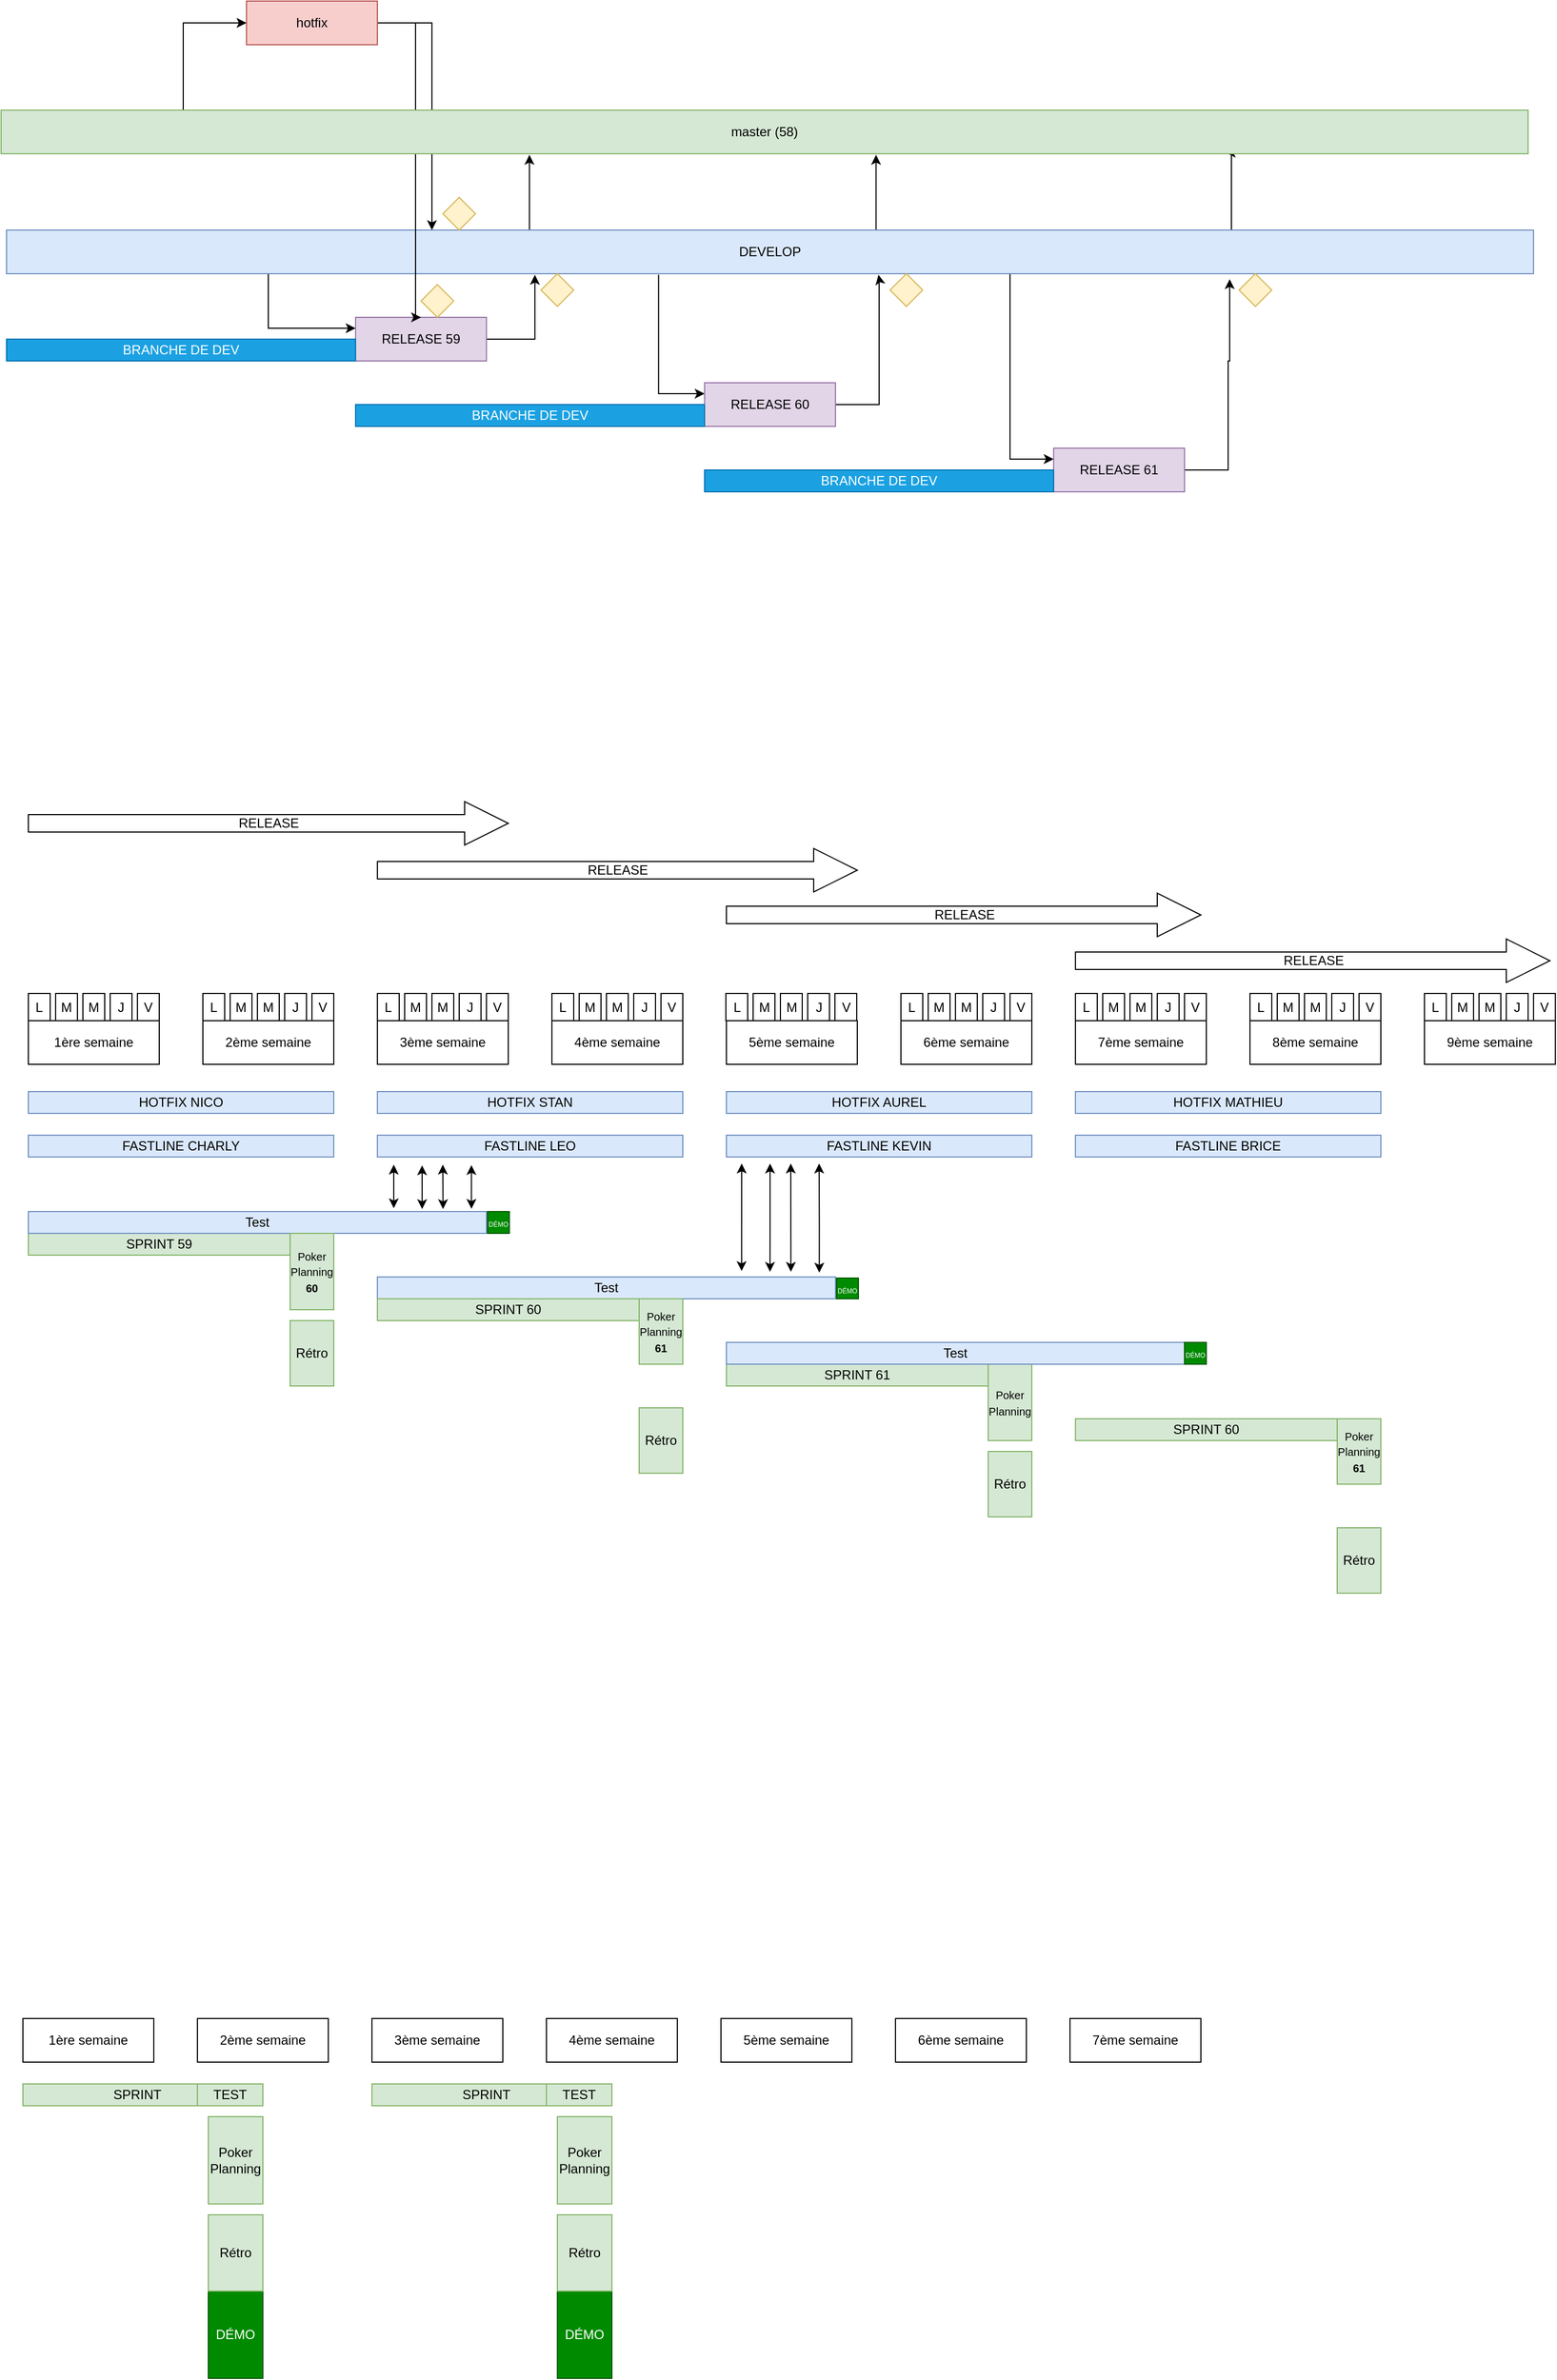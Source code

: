 <mxfile version="13.9.9" type="device"><diagram id="jr_VIQMn2RWQ05iKqAz-" name="Page-1"><mxGraphModel dx="1990" dy="2345" grid="1" gridSize="10" guides="1" tooltips="1" connect="1" arrows="1" fold="1" page="1" pageScale="1" pageWidth="827" pageHeight="1169" math="0" shadow="0"><root><mxCell id="0"/><mxCell id="1" parent="0"/><mxCell id="NGMKRWoYhAeWoqC7Ld9r-29" value="FASTLINE CHARLY" style="rounded=0;whiteSpace=wrap;html=1;fillColor=#dae8fc;strokeColor=#6c8ebf;" parent="1" vertex="1"><mxGeometry x="40" y="170" width="280" height="20" as="geometry"/></mxCell><mxCell id="NGMKRWoYhAeWoqC7Ld9r-1" value="1ère semaine" style="rounded=0;whiteSpace=wrap;html=1;" parent="1" vertex="1"><mxGeometry x="40" y="65" width="120" height="40" as="geometry"/></mxCell><mxCell id="NGMKRWoYhAeWoqC7Ld9r-2" value="&lt;span&gt;2ème semaine&lt;/span&gt;" style="rounded=0;whiteSpace=wrap;html=1;" parent="1" vertex="1"><mxGeometry x="200" y="65" width="120" height="40" as="geometry"/></mxCell><mxCell id="NGMKRWoYhAeWoqC7Ld9r-3" value="&lt;span&gt;3ème semaine&lt;/span&gt;" style="rounded=0;whiteSpace=wrap;html=1;" parent="1" vertex="1"><mxGeometry x="360" y="65" width="120" height="40" as="geometry"/></mxCell><mxCell id="NGMKRWoYhAeWoqC7Ld9r-4" value="&lt;span&gt;4ème semaine&lt;/span&gt;" style="rounded=0;whiteSpace=wrap;html=1;" parent="1" vertex="1"><mxGeometry x="520" y="65" width="120" height="40" as="geometry"/></mxCell><mxCell id="NGMKRWoYhAeWoqC7Ld9r-5" value="&lt;span&gt;5ème semaine&lt;/span&gt;" style="rounded=0;whiteSpace=wrap;html=1;" parent="1" vertex="1"><mxGeometry x="680" y="65" width="120" height="40" as="geometry"/></mxCell><mxCell id="NGMKRWoYhAeWoqC7Ld9r-6" value="SPRINT 59" style="rounded=0;whiteSpace=wrap;html=1;fillColor=#d5e8d4;strokeColor=#82b366;" parent="1" vertex="1"><mxGeometry x="40" y="260" width="240" height="20" as="geometry"/></mxCell><mxCell id="NGMKRWoYhAeWoqC7Ld9r-110" style="edgeStyle=orthogonalEdgeStyle;rounded=0;orthogonalLoop=1;jettySize=auto;html=1;startArrow=classic;startFill=1;" parent="1" edge="1"><mxGeometry relative="1" as="geometry"><mxPoint x="375" y="237" as="sourcePoint"/><mxPoint x="375" y="197" as="targetPoint"/><Array as="points"><mxPoint x="375" y="237"/><mxPoint x="375" y="237"/></Array></mxGeometry></mxCell><mxCell id="NGMKRWoYhAeWoqC7Ld9r-9" value="Test" style="rounded=0;whiteSpace=wrap;html=1;fillColor=#dae8fc;strokeColor=#6c8ebf;" parent="1" vertex="1"><mxGeometry x="40" y="240" width="420" height="20" as="geometry"/></mxCell><mxCell id="NGMKRWoYhAeWoqC7Ld9r-10" value="DÉMO" style="rounded=0;whiteSpace=wrap;html=1;fillColor=#008a00;strokeColor=#005700;fontColor=#ffffff;" parent="1" vertex="1"><mxGeometry x="205" y="1230" width="50" height="80" as="geometry"/></mxCell><mxCell id="NGMKRWoYhAeWoqC7Ld9r-11" value="Poker&lt;br&gt;Planning" style="rounded=0;whiteSpace=wrap;html=1;fillColor=#d5e8d4;strokeColor=#82b366;" parent="1" vertex="1"><mxGeometry x="205" y="1070" width="50" height="80" as="geometry"/></mxCell><mxCell id="NGMKRWoYhAeWoqC7Ld9r-12" value="Rétro" style="rounded=0;whiteSpace=wrap;html=1;fillColor=#d5e8d4;strokeColor=#82b366;" parent="1" vertex="1"><mxGeometry x="205" y="1160" width="50" height="70" as="geometry"/></mxCell><mxCell id="NGMKRWoYhAeWoqC7Ld9r-16" value="&lt;span&gt;6ème semaine&lt;/span&gt;" style="rounded=0;whiteSpace=wrap;html=1;" parent="1" vertex="1"><mxGeometry x="840" y="65" width="120" height="40" as="geometry"/></mxCell><mxCell id="NGMKRWoYhAeWoqC7Ld9r-17" value="&lt;span&gt;7ème semaine&lt;/span&gt;" style="rounded=0;whiteSpace=wrap;html=1;" parent="1" vertex="1"><mxGeometry x="1000" y="65" width="120" height="40" as="geometry"/></mxCell><mxCell id="NGMKRWoYhAeWoqC7Ld9r-19" value="SPRINT 61" style="rounded=0;whiteSpace=wrap;html=1;fillColor=#d5e8d4;strokeColor=#82b366;" parent="1" vertex="1"><mxGeometry x="680" y="380" width="240" height="20" as="geometry"/></mxCell><mxCell id="NGMKRWoYhAeWoqC7Ld9r-23" value="&lt;div&gt;&lt;span style=&quot;font-size: 6px&quot;&gt;DÉMO&lt;/span&gt;&lt;/div&gt;" style="rounded=0;whiteSpace=wrap;html=1;fillColor=#008a00;strokeColor=#005700;fontColor=#ffffff;align=center;" parent="1" vertex="1"><mxGeometry x="461" y="240" width="20" height="20" as="geometry"/></mxCell><mxCell id="NGMKRWoYhAeWoqC7Ld9r-24" value="&lt;font style=&quot;font-size: 10px&quot;&gt;Poker&lt;br&gt;Planning&lt;/font&gt;" style="rounded=0;whiteSpace=wrap;html=1;fillColor=#d5e8d4;strokeColor=#82b366;" parent="1" vertex="1"><mxGeometry x="920" y="380" width="40" height="70" as="geometry"/></mxCell><mxCell id="NGMKRWoYhAeWoqC7Ld9r-25" value="Rétro" style="rounded=0;whiteSpace=wrap;html=1;fillColor=#d5e8d4;strokeColor=#82b366;" parent="1" vertex="1"><mxGeometry x="920" y="460" width="40" height="60" as="geometry"/></mxCell><mxCell id="NGMKRWoYhAeWoqC7Ld9r-26" value="RELEASE" style="html=1;shadow=0;dashed=0;align=center;verticalAlign=middle;shape=mxgraph.arrows2.arrow;dy=0.6;dx=40;notch=0;strokeColor=#000000;" parent="1" vertex="1"><mxGeometry x="40" y="-136" width="440" height="40" as="geometry"/></mxCell><mxCell id="NGMKRWoYhAeWoqC7Ld9r-27" value="RELEASE" style="html=1;shadow=0;dashed=0;align=center;verticalAlign=middle;shape=mxgraph.arrows2.arrow;dy=0.6;dx=40;notch=0;strokeColor=#000000;" parent="1" vertex="1"><mxGeometry x="360" y="-93" width="440" height="40" as="geometry"/></mxCell><mxCell id="NGMKRWoYhAeWoqC7Ld9r-28" value="RELEASE" style="html=1;shadow=0;dashed=0;align=center;verticalAlign=middle;shape=mxgraph.arrows2.arrow;dy=0.6;dx=40;notch=0;strokeColor=#000000;" parent="1" vertex="1"><mxGeometry x="680" y="-52" width="435" height="40" as="geometry"/></mxCell><mxCell id="NGMKRWoYhAeWoqC7Ld9r-33" value="1ère semaine" style="rounded=0;whiteSpace=wrap;html=1;" parent="1" vertex="1"><mxGeometry x="35" y="980" width="120" height="40" as="geometry"/></mxCell><mxCell id="NGMKRWoYhAeWoqC7Ld9r-34" value="&lt;span&gt;2ème semaine&lt;/span&gt;" style="rounded=0;whiteSpace=wrap;html=1;" parent="1" vertex="1"><mxGeometry x="195" y="980" width="120" height="40" as="geometry"/></mxCell><mxCell id="NGMKRWoYhAeWoqC7Ld9r-35" value="&lt;span&gt;3ème semaine&lt;/span&gt;" style="rounded=0;whiteSpace=wrap;html=1;" parent="1" vertex="1"><mxGeometry x="355" y="980" width="120" height="40" as="geometry"/></mxCell><mxCell id="NGMKRWoYhAeWoqC7Ld9r-36" value="&lt;span&gt;4ème semaine&lt;/span&gt;" style="rounded=0;whiteSpace=wrap;html=1;" parent="1" vertex="1"><mxGeometry x="515" y="980" width="120" height="40" as="geometry"/></mxCell><mxCell id="NGMKRWoYhAeWoqC7Ld9r-37" value="&lt;span&gt;5ème semaine&lt;/span&gt;" style="rounded=0;whiteSpace=wrap;html=1;" parent="1" vertex="1"><mxGeometry x="675" y="980" width="120" height="40" as="geometry"/></mxCell><mxCell id="NGMKRWoYhAeWoqC7Ld9r-38" value="SPRINT" style="rounded=0;whiteSpace=wrap;html=1;fillColor=#d5e8d4;strokeColor=#82b366;" parent="1" vertex="1"><mxGeometry x="35" y="1040" width="210" height="20" as="geometry"/></mxCell><mxCell id="NGMKRWoYhAeWoqC7Ld9r-45" value="&lt;span&gt;6ème semaine&lt;/span&gt;" style="rounded=0;whiteSpace=wrap;html=1;" parent="1" vertex="1"><mxGeometry x="835" y="980" width="120" height="40" as="geometry"/></mxCell><mxCell id="NGMKRWoYhAeWoqC7Ld9r-46" value="&lt;span&gt;7ème semaine&lt;/span&gt;" style="rounded=0;whiteSpace=wrap;html=1;" parent="1" vertex="1"><mxGeometry x="995" y="980" width="120" height="40" as="geometry"/></mxCell><mxCell id="NGMKRWoYhAeWoqC7Ld9r-53" value="TEST" style="rounded=0;whiteSpace=wrap;html=1;fillColor=#d5e8d4;strokeColor=#82b366;" parent="1" vertex="1"><mxGeometry x="195" y="1040" width="60" height="20" as="geometry"/></mxCell><mxCell id="NGMKRWoYhAeWoqC7Ld9r-55" value="DÉMO" style="rounded=0;whiteSpace=wrap;html=1;fillColor=#008a00;strokeColor=#005700;fontColor=#ffffff;" parent="1" vertex="1"><mxGeometry x="525" y="1230" width="50" height="80" as="geometry"/></mxCell><mxCell id="NGMKRWoYhAeWoqC7Ld9r-56" value="Poker&lt;br&gt;Planning" style="rounded=0;whiteSpace=wrap;html=1;fillColor=#d5e8d4;strokeColor=#82b366;" parent="1" vertex="1"><mxGeometry x="525" y="1070" width="50" height="80" as="geometry"/></mxCell><mxCell id="NGMKRWoYhAeWoqC7Ld9r-57" value="Rétro" style="rounded=0;whiteSpace=wrap;html=1;fillColor=#d5e8d4;strokeColor=#82b366;" parent="1" vertex="1"><mxGeometry x="525" y="1160" width="50" height="70" as="geometry"/></mxCell><mxCell id="NGMKRWoYhAeWoqC7Ld9r-58" value="SPRINT" style="rounded=0;whiteSpace=wrap;html=1;fillColor=#d5e8d4;strokeColor=#82b366;" parent="1" vertex="1"><mxGeometry x="355" y="1040" width="210" height="20" as="geometry"/></mxCell><mxCell id="NGMKRWoYhAeWoqC7Ld9r-59" value="TEST" style="rounded=0;whiteSpace=wrap;html=1;fillColor=#d5e8d4;strokeColor=#82b366;" parent="1" vertex="1"><mxGeometry x="515" y="1040" width="60" height="20" as="geometry"/></mxCell><mxCell id="NGMKRWoYhAeWoqC7Ld9r-63" value="Test" style="rounded=0;whiteSpace=wrap;html=1;fillColor=#dae8fc;strokeColor=#6c8ebf;" parent="1" vertex="1"><mxGeometry x="360" y="300" width="420" height="20" as="geometry"/></mxCell><mxCell id="NGMKRWoYhAeWoqC7Ld9r-64" value="&lt;font style=&quot;font-size: 6px&quot;&gt;DÉMO&lt;/font&gt;" style="rounded=0;whiteSpace=wrap;html=1;fillColor=#008a00;strokeColor=#005700;fontColor=#ffffff;" parent="1" vertex="1"><mxGeometry x="781" y="301" width="20" height="19" as="geometry"/></mxCell><mxCell id="NGMKRWoYhAeWoqC7Ld9r-66" value="Test" style="rounded=0;whiteSpace=wrap;html=1;fillColor=#dae8fc;strokeColor=#6c8ebf;" parent="1" vertex="1"><mxGeometry x="680" y="360" width="420" height="20" as="geometry"/></mxCell><mxCell id="NGMKRWoYhAeWoqC7Ld9r-67" value="&lt;font style=&quot;font-size: 6px&quot;&gt;DÉMO&lt;/font&gt;" style="rounded=0;whiteSpace=wrap;html=1;fillColor=#008a00;strokeColor=#005700;fontColor=#ffffff;" parent="1" vertex="1"><mxGeometry x="1100" y="360" width="20" height="20" as="geometry"/></mxCell><mxCell id="NGMKRWoYhAeWoqC7Ld9r-69" value="SPRINT 60" style="rounded=0;whiteSpace=wrap;html=1;fillColor=#d5e8d4;strokeColor=#82b366;" parent="1" vertex="1"><mxGeometry x="360" y="320" width="240" height="20" as="geometry"/></mxCell><mxCell id="NGMKRWoYhAeWoqC7Ld9r-70" value="&lt;font style=&quot;font-size: 10px&quot;&gt;Poker&lt;br&gt;Planning&lt;br&gt;&lt;b&gt;61&lt;/b&gt;&lt;br&gt;&lt;/font&gt;" style="rounded=0;whiteSpace=wrap;html=1;fillColor=#d5e8d4;strokeColor=#82b366;" parent="1" vertex="1"><mxGeometry x="600" y="320" width="40" height="60" as="geometry"/></mxCell><mxCell id="NGMKRWoYhAeWoqC7Ld9r-71" value="Rétro" style="rounded=0;whiteSpace=wrap;html=1;fillColor=#d5e8d4;strokeColor=#82b366;" parent="1" vertex="1"><mxGeometry x="600" y="420" width="40" height="60" as="geometry"/></mxCell><mxCell id="NGMKRWoYhAeWoqC7Ld9r-102" value="&lt;font style=&quot;font-size: 10px&quot;&gt;Poker&lt;br&gt;Planning&lt;br&gt;&lt;b&gt;60&lt;/b&gt;&lt;br&gt;&lt;/font&gt;" style="rounded=0;whiteSpace=wrap;html=1;fillColor=#d5e8d4;strokeColor=#82b366;" parent="1" vertex="1"><mxGeometry x="280" y="260" width="40" height="70" as="geometry"/></mxCell><mxCell id="NGMKRWoYhAeWoqC7Ld9r-103" value="Rétro" style="rounded=0;whiteSpace=wrap;html=1;fillColor=#d5e8d4;strokeColor=#82b366;" parent="1" vertex="1"><mxGeometry x="280" y="340" width="40" height="60" as="geometry"/></mxCell><mxCell id="NGMKRWoYhAeWoqC7Ld9r-107" value="FASTLINE LEO" style="rounded=0;whiteSpace=wrap;html=1;fillColor=#dae8fc;strokeColor=#6c8ebf;" parent="1" vertex="1"><mxGeometry x="360" y="170" width="280" height="20" as="geometry"/></mxCell><mxCell id="NGMKRWoYhAeWoqC7Ld9r-108" value="FASTLINE KEVIN" style="rounded=0;whiteSpace=wrap;html=1;fillColor=#dae8fc;strokeColor=#6c8ebf;" parent="1" vertex="1"><mxGeometry x="680" y="170" width="280" height="20" as="geometry"/></mxCell><mxCell id="NGMKRWoYhAeWoqC7Ld9r-109" value="FASTLINE BRICE" style="rounded=0;whiteSpace=wrap;html=1;fillColor=#dae8fc;strokeColor=#6c8ebf;" parent="1" vertex="1"><mxGeometry x="1000" y="170" width="280" height="20" as="geometry"/></mxCell><mxCell id="NGMKRWoYhAeWoqC7Ld9r-111" style="edgeStyle=orthogonalEdgeStyle;rounded=0;orthogonalLoop=1;jettySize=auto;html=1;startArrow=classic;startFill=1;" parent="1" edge="1"><mxGeometry relative="1" as="geometry"><mxPoint x="401.034" y="237.72" as="sourcePoint"/><mxPoint x="401" y="198" as="targetPoint"/><Array as="points"><mxPoint x="401" y="197.72"/><mxPoint x="401" y="197.72"/></Array></mxGeometry></mxCell><mxCell id="NGMKRWoYhAeWoqC7Ld9r-112" style="edgeStyle=orthogonalEdgeStyle;rounded=0;orthogonalLoop=1;jettySize=auto;html=1;startArrow=classic;startFill=1;" parent="1" edge="1"><mxGeometry relative="1" as="geometry"><mxPoint x="420.2" y="237.72" as="sourcePoint"/><mxPoint x="420" y="197" as="targetPoint"/><Array as="points"><mxPoint x="420.2" y="237.72"/><mxPoint x="420.2" y="237.72"/></Array></mxGeometry></mxCell><mxCell id="NGMKRWoYhAeWoqC7Ld9r-113" style="edgeStyle=orthogonalEdgeStyle;rounded=0;orthogonalLoop=1;jettySize=auto;html=1;startArrow=classic;startFill=1;" parent="1" edge="1"><mxGeometry relative="1" as="geometry"><mxPoint x="446.234" y="237.44" as="sourcePoint"/><mxPoint x="446" y="197" as="targetPoint"/><Array as="points"><mxPoint x="446.2" y="197.44"/><mxPoint x="446.2" y="197.44"/></Array></mxGeometry></mxCell><mxCell id="NGMKRWoYhAeWoqC7Ld9r-114" value="HOTFIX NICO" style="rounded=0;whiteSpace=wrap;html=1;fillColor=#dae8fc;strokeColor=#6c8ebf;" parent="1" vertex="1"><mxGeometry x="40" y="130" width="280" height="20" as="geometry"/></mxCell><mxCell id="NGMKRWoYhAeWoqC7Ld9r-115" value="HOTFIX STAN" style="rounded=0;whiteSpace=wrap;html=1;fillColor=#dae8fc;strokeColor=#6c8ebf;" parent="1" vertex="1"><mxGeometry x="360" y="130" width="280" height="20" as="geometry"/></mxCell><mxCell id="NGMKRWoYhAeWoqC7Ld9r-116" value="HOTFIX AUREL" style="rounded=0;whiteSpace=wrap;html=1;fillColor=#dae8fc;strokeColor=#6c8ebf;" parent="1" vertex="1"><mxGeometry x="680" y="130" width="280" height="20" as="geometry"/></mxCell><mxCell id="NGMKRWoYhAeWoqC7Ld9r-117" value="HOTFIX MATHIEU" style="rounded=0;whiteSpace=wrap;html=1;fillColor=#dae8fc;strokeColor=#6c8ebf;" parent="1" vertex="1"><mxGeometry x="1000" y="130" width="280" height="20" as="geometry"/></mxCell><mxCell id="NGMKRWoYhAeWoqC7Ld9r-118" style="edgeStyle=orthogonalEdgeStyle;rounded=0;orthogonalLoop=1;jettySize=auto;html=1;startArrow=classic;startFill=1;" parent="1" edge="1"><mxGeometry relative="1" as="geometry"><mxPoint x="693.92" y="294.56" as="sourcePoint"/><mxPoint x="694" y="196" as="targetPoint"/><Array as="points"><mxPoint x="693.92" y="294.56"/><mxPoint x="693.92" y="294.56"/></Array></mxGeometry></mxCell><mxCell id="NGMKRWoYhAeWoqC7Ld9r-119" style="edgeStyle=orthogonalEdgeStyle;rounded=0;orthogonalLoop=1;jettySize=auto;html=1;startArrow=classic;startFill=1;" parent="1" edge="1"><mxGeometry relative="1" as="geometry"><mxPoint x="719.954" y="295.28" as="sourcePoint"/><mxPoint x="720" y="196" as="targetPoint"/><Array as="points"><mxPoint x="719.92" y="255.28"/><mxPoint x="719.92" y="255.28"/></Array></mxGeometry></mxCell><mxCell id="NGMKRWoYhAeWoqC7Ld9r-120" style="edgeStyle=orthogonalEdgeStyle;rounded=0;orthogonalLoop=1;jettySize=auto;html=1;startArrow=classic;startFill=1;" parent="1" edge="1"><mxGeometry relative="1" as="geometry"><mxPoint x="739.12" y="295.28" as="sourcePoint"/><mxPoint x="739" y="196" as="targetPoint"/><Array as="points"><mxPoint x="739.12" y="295.28"/><mxPoint x="739.12" y="295.28"/></Array></mxGeometry></mxCell><mxCell id="NGMKRWoYhAeWoqC7Ld9r-121" style="edgeStyle=orthogonalEdgeStyle;rounded=0;orthogonalLoop=1;jettySize=auto;html=1;startArrow=classic;startFill=1;" parent="1" edge="1"><mxGeometry relative="1" as="geometry"><mxPoint x="765.154" y="296.0" as="sourcePoint"/><mxPoint x="765" y="196" as="targetPoint"/><Array as="points"><mxPoint x="765.12" y="256"/><mxPoint x="765.12" y="256"/></Array></mxGeometry></mxCell><mxCell id="NGMKRWoYhAeWoqC7Ld9r-123" value="&lt;span&gt;8ème semaine&lt;/span&gt;" style="rounded=0;whiteSpace=wrap;html=1;" parent="1" vertex="1"><mxGeometry x="1160" y="65" width="120" height="40" as="geometry"/></mxCell><mxCell id="NGMKRWoYhAeWoqC7Ld9r-124" value="RELEASE" style="html=1;shadow=0;dashed=0;align=center;verticalAlign=middle;shape=mxgraph.arrows2.arrow;dy=0.6;dx=40;notch=0;strokeColor=#000000;" parent="1" vertex="1"><mxGeometry x="1000" y="-10" width="435" height="40" as="geometry"/></mxCell><mxCell id="NGMKRWoYhAeWoqC7Ld9r-126" value="SPRINT 60" style="rounded=0;whiteSpace=wrap;html=1;fillColor=#d5e8d4;strokeColor=#82b366;" parent="1" vertex="1"><mxGeometry x="1000" y="430" width="240" height="20" as="geometry"/></mxCell><mxCell id="NGMKRWoYhAeWoqC7Ld9r-127" value="&lt;font style=&quot;font-size: 10px&quot;&gt;Poker&lt;br&gt;Planning&lt;br&gt;&lt;b&gt;61&lt;/b&gt;&lt;br&gt;&lt;/font&gt;" style="rounded=0;whiteSpace=wrap;html=1;fillColor=#d5e8d4;strokeColor=#82b366;" parent="1" vertex="1"><mxGeometry x="1240" y="430" width="40" height="60" as="geometry"/></mxCell><mxCell id="NGMKRWoYhAeWoqC7Ld9r-128" value="Rétro" style="rounded=0;whiteSpace=wrap;html=1;fillColor=#d5e8d4;strokeColor=#82b366;" parent="1" vertex="1"><mxGeometry x="1240" y="530" width="40" height="60" as="geometry"/></mxCell><mxCell id="NGMKRWoYhAeWoqC7Ld9r-129" value="&lt;span&gt;9ème semaine&lt;/span&gt;" style="rounded=0;whiteSpace=wrap;html=1;" parent="1" vertex="1"><mxGeometry x="1320" y="65" width="120" height="40" as="geometry"/></mxCell><mxCell id="7G4hNMqWi0Qz2FpNCZdi-1" style="edgeStyle=orthogonalEdgeStyle;rounded=0;orthogonalLoop=1;jettySize=auto;html=1;entryX=0;entryY=0.25;entryDx=0;entryDy=0;" parent="1" source="AkiNYtG5be-bnLeWj3E--1" target="AkiNYtG5be-bnLeWj3E--2" edge="1"><mxGeometry relative="1" as="geometry"><Array as="points"><mxPoint x="260" y="-570"/></Array></mxGeometry></mxCell><mxCell id="7G4hNMqWi0Qz2FpNCZdi-4" style="edgeStyle=orthogonalEdgeStyle;rounded=0;orthogonalLoop=1;jettySize=auto;html=1;entryX=0;entryY=0.25;entryDx=0;entryDy=0;" parent="1" source="AkiNYtG5be-bnLeWj3E--1" target="AkiNYtG5be-bnLeWj3E--4" edge="1"><mxGeometry relative="1" as="geometry"><Array as="points"><mxPoint x="940" y="-450"/></Array></mxGeometry></mxCell><mxCell id="7G4hNMqWi0Qz2FpNCZdi-11" style="edgeStyle=orthogonalEdgeStyle;rounded=0;orthogonalLoop=1;jettySize=auto;html=1;entryX=0.346;entryY=1.025;entryDx=0;entryDy=0;entryPerimeter=0;" parent="1" source="AkiNYtG5be-bnLeWj3E--1" target="AkiNYtG5be-bnLeWj3E--9" edge="1"><mxGeometry relative="1" as="geometry"><Array as="points"><mxPoint x="504" y="-660"/><mxPoint x="504" y="-660"/></Array></mxGeometry></mxCell><mxCell id="7G4hNMqWi0Qz2FpNCZdi-13" style="edgeStyle=orthogonalEdgeStyle;rounded=0;orthogonalLoop=1;jettySize=auto;html=1;entryX=0.573;entryY=1.025;entryDx=0;entryDy=0;entryPerimeter=0;" parent="1" source="AkiNYtG5be-bnLeWj3E--1" target="AkiNYtG5be-bnLeWj3E--9" edge="1"><mxGeometry relative="1" as="geometry"><Array as="points"><mxPoint x="822" y="-660"/><mxPoint x="822" y="-660"/></Array></mxGeometry></mxCell><mxCell id="7G4hNMqWi0Qz2FpNCZdi-14" style="edgeStyle=orthogonalEdgeStyle;rounded=0;orthogonalLoop=1;jettySize=auto;html=1;entryX=0.802;entryY=0.975;entryDx=0;entryDy=0;entryPerimeter=0;" parent="1" source="AkiNYtG5be-bnLeWj3E--1" target="AkiNYtG5be-bnLeWj3E--9" edge="1"><mxGeometry relative="1" as="geometry"><Array as="points"><mxPoint x="1143" y="-670"/><mxPoint x="1143" y="-670"/></Array></mxGeometry></mxCell><mxCell id="AkiNYtG5be-bnLeWj3E--1" value="DEVELOP" style="rounded=0;whiteSpace=wrap;html=1;fillColor=#dae8fc;strokeColor=#6c8ebf;" parent="1" vertex="1"><mxGeometry x="20" y="-660" width="1400" height="40" as="geometry"/></mxCell><mxCell id="AkiNYtG5be-bnLeWj3E--5" style="edgeStyle=orthogonalEdgeStyle;rounded=0;orthogonalLoop=1;jettySize=auto;html=1;entryX=0;entryY=0.25;entryDx=0;entryDy=0;exitX=0.427;exitY=1.025;exitDx=0;exitDy=0;exitPerimeter=0;" parent="1" source="AkiNYtG5be-bnLeWj3E--1" target="AkiNYtG5be-bnLeWj3E--3" edge="1"><mxGeometry relative="1" as="geometry"><Array as="points"><mxPoint x="618" y="-510"/></Array></mxGeometry></mxCell><mxCell id="AkiNYtG5be-bnLeWj3E--6" style="edgeStyle=orthogonalEdgeStyle;rounded=0;orthogonalLoop=1;jettySize=auto;html=1;entryX=0.346;entryY=1.025;entryDx=0;entryDy=0;entryPerimeter=0;" parent="1" source="AkiNYtG5be-bnLeWj3E--2" target="AkiNYtG5be-bnLeWj3E--1" edge="1"><mxGeometry relative="1" as="geometry"><Array as="points"><mxPoint x="504" y="-560"/></Array></mxGeometry></mxCell><mxCell id="AkiNYtG5be-bnLeWj3E--2" value="RELEASE 59" style="rounded=0;whiteSpace=wrap;html=1;fillColor=#e1d5e7;strokeColor=#9673a6;" parent="1" vertex="1"><mxGeometry x="340" y="-580" width="120" height="40" as="geometry"/></mxCell><mxCell id="7G4hNMqWi0Qz2FpNCZdi-2" style="edgeStyle=orthogonalEdgeStyle;rounded=0;orthogonalLoop=1;jettySize=auto;html=1;entryX=0.571;entryY=1.025;entryDx=0;entryDy=0;entryPerimeter=0;" parent="1" source="AkiNYtG5be-bnLeWj3E--3" target="AkiNYtG5be-bnLeWj3E--1" edge="1"><mxGeometry relative="1" as="geometry"><Array as="points"><mxPoint x="820" y="-500"/><mxPoint x="820" y="-616"/><mxPoint x="819" y="-616"/></Array></mxGeometry></mxCell><mxCell id="AkiNYtG5be-bnLeWj3E--3" value="RELEASE 60" style="rounded=0;whiteSpace=wrap;html=1;fillColor=#e1d5e7;strokeColor=#9673a6;" parent="1" vertex="1"><mxGeometry x="660" y="-520" width="120" height="40" as="geometry"/></mxCell><mxCell id="7G4hNMqWi0Qz2FpNCZdi-5" style="edgeStyle=orthogonalEdgeStyle;rounded=0;orthogonalLoop=1;jettySize=auto;html=1;entryX=0.801;entryY=1.125;entryDx=0;entryDy=0;entryPerimeter=0;" parent="1" source="AkiNYtG5be-bnLeWj3E--4" target="AkiNYtG5be-bnLeWj3E--1" edge="1"><mxGeometry relative="1" as="geometry"><Array as="points"><mxPoint x="1140" y="-440"/><mxPoint x="1140" y="-540"/><mxPoint x="1141" y="-540"/></Array></mxGeometry></mxCell><mxCell id="AkiNYtG5be-bnLeWj3E--4" value="RELEASE 61" style="rounded=0;whiteSpace=wrap;html=1;fillColor=#e1d5e7;strokeColor=#9673a6;" parent="1" vertex="1"><mxGeometry x="980" y="-460" width="120" height="40" as="geometry"/></mxCell><mxCell id="AkiNYtG5be-bnLeWj3E--11" style="edgeStyle=orthogonalEdgeStyle;rounded=0;orthogonalLoop=1;jettySize=auto;html=1;" parent="1" source="AkiNYtG5be-bnLeWj3E--8" edge="1"><mxGeometry relative="1" as="geometry"><Array as="points"><mxPoint x="410" y="-850"/></Array><mxPoint x="410" y="-660" as="targetPoint"/></mxGeometry></mxCell><mxCell id="7G4hNMqWi0Qz2FpNCZdi-7" style="edgeStyle=orthogonalEdgeStyle;rounded=0;orthogonalLoop=1;jettySize=auto;html=1;entryX=0.5;entryY=0;entryDx=0;entryDy=0;" parent="1" source="AkiNYtG5be-bnLeWj3E--8" target="AkiNYtG5be-bnLeWj3E--2" edge="1"><mxGeometry relative="1" as="geometry"><Array as="points"><mxPoint x="395" y="-850"/></Array></mxGeometry></mxCell><mxCell id="AkiNYtG5be-bnLeWj3E--8" value="hotfix" style="rounded=0;whiteSpace=wrap;html=1;fillColor=#f8cecc;strokeColor=#b85450;" parent="1" vertex="1"><mxGeometry x="240" y="-870" width="120" height="40" as="geometry"/></mxCell><mxCell id="AkiNYtG5be-bnLeWj3E--10" style="edgeStyle=orthogonalEdgeStyle;rounded=0;orthogonalLoop=1;jettySize=auto;html=1;entryX=0;entryY=0.5;entryDx=0;entryDy=0;exitX=0.116;exitY=0.05;exitDx=0;exitDy=0;exitPerimeter=0;" parent="1" source="AkiNYtG5be-bnLeWj3E--9" target="AkiNYtG5be-bnLeWj3E--8" edge="1"><mxGeometry relative="1" as="geometry"><Array as="points"><mxPoint x="182" y="-768"/><mxPoint x="182" y="-850"/></Array></mxGeometry></mxCell><mxCell id="AkiNYtG5be-bnLeWj3E--9" value="master (58)" style="rounded=0;whiteSpace=wrap;html=1;fillColor=#d5e8d4;strokeColor=#82b366;" parent="1" vertex="1"><mxGeometry x="15" y="-770" width="1400" height="40" as="geometry"/></mxCell><mxCell id="AkiNYtG5be-bnLeWj3E--13" value="" style="rhombus;whiteSpace=wrap;html=1;fillColor=#fff2cc;strokeColor=#d6b656;" parent="1" vertex="1"><mxGeometry x="510" y="-620" width="30" height="30" as="geometry"/></mxCell><mxCell id="7G4hNMqWi0Qz2FpNCZdi-3" value="" style="rhombus;whiteSpace=wrap;html=1;fillColor=#fff2cc;strokeColor=#d6b656;" parent="1" vertex="1"><mxGeometry x="830" y="-620" width="30" height="30" as="geometry"/></mxCell><mxCell id="7G4hNMqWi0Qz2FpNCZdi-6" value="" style="rhombus;whiteSpace=wrap;html=1;fillColor=#fff2cc;strokeColor=#d6b656;" parent="1" vertex="1"><mxGeometry x="1150" y="-620" width="30" height="30" as="geometry"/></mxCell><mxCell id="7G4hNMqWi0Qz2FpNCZdi-8" value="" style="rhombus;whiteSpace=wrap;html=1;fillColor=#fff2cc;strokeColor=#d6b656;" parent="1" vertex="1"><mxGeometry x="400" y="-610" width="30" height="30" as="geometry"/></mxCell><mxCell id="7G4hNMqWi0Qz2FpNCZdi-9" value="" style="rhombus;whiteSpace=wrap;html=1;fillColor=#fff2cc;strokeColor=#d6b656;" parent="1" vertex="1"><mxGeometry x="420" y="-690" width="30" height="30" as="geometry"/></mxCell><mxCell id="7G4hNMqWi0Qz2FpNCZdi-15" value="BRANCHE DE DEV" style="rounded=0;whiteSpace=wrap;html=1;fillColor=#1ba1e2;strokeColor=#006EAF;fontColor=#ffffff;" parent="1" vertex="1"><mxGeometry x="20" y="-560" width="320" height="20" as="geometry"/></mxCell><mxCell id="7G4hNMqWi0Qz2FpNCZdi-16" value="BRANCHE DE DEV" style="rounded=0;whiteSpace=wrap;html=1;fillColor=#1ba1e2;strokeColor=#006EAF;fontColor=#ffffff;" parent="1" vertex="1"><mxGeometry x="340" y="-500" width="320" height="20" as="geometry"/></mxCell><mxCell id="7G4hNMqWi0Qz2FpNCZdi-17" value="BRANCHE DE DEV" style="rounded=0;whiteSpace=wrap;html=1;fillColor=#1ba1e2;strokeColor=#006EAF;fontColor=#ffffff;" parent="1" vertex="1"><mxGeometry x="660" y="-440" width="320" height="20" as="geometry"/></mxCell><mxCell id="7G4hNMqWi0Qz2FpNCZdi-18" value="L" style="rounded=0;whiteSpace=wrap;html=1;" parent="1" vertex="1"><mxGeometry x="40" y="40" width="20" height="25" as="geometry"/></mxCell><mxCell id="7G4hNMqWi0Qz2FpNCZdi-19" value="M" style="rounded=0;whiteSpace=wrap;html=1;" parent="1" vertex="1"><mxGeometry x="65" y="40" width="20" height="25" as="geometry"/></mxCell><mxCell id="7G4hNMqWi0Qz2FpNCZdi-20" value="M" style="rounded=0;whiteSpace=wrap;html=1;" parent="1" vertex="1"><mxGeometry x="90" y="40" width="20" height="25" as="geometry"/></mxCell><mxCell id="7G4hNMqWi0Qz2FpNCZdi-21" value="V" style="rounded=0;whiteSpace=wrap;html=1;" parent="1" vertex="1"><mxGeometry x="140" y="40" width="20" height="25" as="geometry"/></mxCell><mxCell id="7G4hNMqWi0Qz2FpNCZdi-22" value="J" style="rounded=0;whiteSpace=wrap;html=1;" parent="1" vertex="1"><mxGeometry x="115" y="40" width="20" height="25" as="geometry"/></mxCell><mxCell id="7G4hNMqWi0Qz2FpNCZdi-28" value="L" style="rounded=0;whiteSpace=wrap;html=1;" parent="1" vertex="1"><mxGeometry x="200" y="40" width="20" height="25" as="geometry"/></mxCell><mxCell id="7G4hNMqWi0Qz2FpNCZdi-29" value="M" style="rounded=0;whiteSpace=wrap;html=1;" parent="1" vertex="1"><mxGeometry x="225" y="40" width="20" height="25" as="geometry"/></mxCell><mxCell id="7G4hNMqWi0Qz2FpNCZdi-30" value="M" style="rounded=0;whiteSpace=wrap;html=1;" parent="1" vertex="1"><mxGeometry x="250" y="40" width="20" height="25" as="geometry"/></mxCell><mxCell id="7G4hNMqWi0Qz2FpNCZdi-31" value="V" style="rounded=0;whiteSpace=wrap;html=1;" parent="1" vertex="1"><mxGeometry x="300" y="40" width="20" height="25" as="geometry"/></mxCell><mxCell id="7G4hNMqWi0Qz2FpNCZdi-32" value="J" style="rounded=0;whiteSpace=wrap;html=1;" parent="1" vertex="1"><mxGeometry x="275" y="40" width="20" height="25" as="geometry"/></mxCell><mxCell id="7G4hNMqWi0Qz2FpNCZdi-33" value="L" style="rounded=0;whiteSpace=wrap;html=1;" parent="1" vertex="1"><mxGeometry x="360" y="40" width="20" height="25" as="geometry"/></mxCell><mxCell id="7G4hNMqWi0Qz2FpNCZdi-34" value="M" style="rounded=0;whiteSpace=wrap;html=1;" parent="1" vertex="1"><mxGeometry x="385" y="40" width="20" height="25" as="geometry"/></mxCell><mxCell id="7G4hNMqWi0Qz2FpNCZdi-35" value="M" style="rounded=0;whiteSpace=wrap;html=1;" parent="1" vertex="1"><mxGeometry x="410" y="40" width="20" height="25" as="geometry"/></mxCell><mxCell id="7G4hNMqWi0Qz2FpNCZdi-36" value="V" style="rounded=0;whiteSpace=wrap;html=1;" parent="1" vertex="1"><mxGeometry x="460" y="40" width="20" height="25" as="geometry"/></mxCell><mxCell id="7G4hNMqWi0Qz2FpNCZdi-37" value="J" style="rounded=0;whiteSpace=wrap;html=1;" parent="1" vertex="1"><mxGeometry x="435" y="40" width="20" height="25" as="geometry"/></mxCell><mxCell id="7G4hNMqWi0Qz2FpNCZdi-38" value="L" style="rounded=0;whiteSpace=wrap;html=1;" parent="1" vertex="1"><mxGeometry x="520" y="40" width="20" height="25" as="geometry"/></mxCell><mxCell id="7G4hNMqWi0Qz2FpNCZdi-39" value="M" style="rounded=0;whiteSpace=wrap;html=1;" parent="1" vertex="1"><mxGeometry x="545" y="40" width="20" height="25" as="geometry"/></mxCell><mxCell id="7G4hNMqWi0Qz2FpNCZdi-40" value="M" style="rounded=0;whiteSpace=wrap;html=1;" parent="1" vertex="1"><mxGeometry x="570" y="40" width="20" height="25" as="geometry"/></mxCell><mxCell id="7G4hNMqWi0Qz2FpNCZdi-41" value="V" style="rounded=0;whiteSpace=wrap;html=1;" parent="1" vertex="1"><mxGeometry x="620" y="40" width="20" height="25" as="geometry"/></mxCell><mxCell id="7G4hNMqWi0Qz2FpNCZdi-42" value="J" style="rounded=0;whiteSpace=wrap;html=1;" parent="1" vertex="1"><mxGeometry x="595" y="40" width="20" height="25" as="geometry"/></mxCell><mxCell id="7G4hNMqWi0Qz2FpNCZdi-43" value="L" style="rounded=0;whiteSpace=wrap;html=1;" parent="1" vertex="1"><mxGeometry x="679.5" y="40" width="20" height="25" as="geometry"/></mxCell><mxCell id="7G4hNMqWi0Qz2FpNCZdi-44" value="M" style="rounded=0;whiteSpace=wrap;html=1;" parent="1" vertex="1"><mxGeometry x="704.5" y="40" width="20" height="25" as="geometry"/></mxCell><mxCell id="7G4hNMqWi0Qz2FpNCZdi-45" value="M" style="rounded=0;whiteSpace=wrap;html=1;" parent="1" vertex="1"><mxGeometry x="729.5" y="40" width="20" height="25" as="geometry"/></mxCell><mxCell id="7G4hNMqWi0Qz2FpNCZdi-46" value="V" style="rounded=0;whiteSpace=wrap;html=1;" parent="1" vertex="1"><mxGeometry x="779.5" y="40" width="20" height="25" as="geometry"/></mxCell><mxCell id="7G4hNMqWi0Qz2FpNCZdi-47" value="J" style="rounded=0;whiteSpace=wrap;html=1;" parent="1" vertex="1"><mxGeometry x="754.5" y="40" width="20" height="25" as="geometry"/></mxCell><mxCell id="7G4hNMqWi0Qz2FpNCZdi-48" value="L" style="rounded=0;whiteSpace=wrap;html=1;" parent="1" vertex="1"><mxGeometry x="840" y="40" width="20" height="25" as="geometry"/></mxCell><mxCell id="7G4hNMqWi0Qz2FpNCZdi-49" value="M" style="rounded=0;whiteSpace=wrap;html=1;" parent="1" vertex="1"><mxGeometry x="865" y="40" width="20" height="25" as="geometry"/></mxCell><mxCell id="7G4hNMqWi0Qz2FpNCZdi-50" value="M" style="rounded=0;whiteSpace=wrap;html=1;" parent="1" vertex="1"><mxGeometry x="890" y="40" width="20" height="25" as="geometry"/></mxCell><mxCell id="7G4hNMqWi0Qz2FpNCZdi-51" value="V" style="rounded=0;whiteSpace=wrap;html=1;" parent="1" vertex="1"><mxGeometry x="940" y="40" width="20" height="25" as="geometry"/></mxCell><mxCell id="7G4hNMqWi0Qz2FpNCZdi-52" value="J" style="rounded=0;whiteSpace=wrap;html=1;" parent="1" vertex="1"><mxGeometry x="915" y="40" width="20" height="25" as="geometry"/></mxCell><mxCell id="7G4hNMqWi0Qz2FpNCZdi-53" value="L" style="rounded=0;whiteSpace=wrap;html=1;" parent="1" vertex="1"><mxGeometry x="1000" y="40" width="20" height="25" as="geometry"/></mxCell><mxCell id="7G4hNMqWi0Qz2FpNCZdi-54" value="M" style="rounded=0;whiteSpace=wrap;html=1;" parent="1" vertex="1"><mxGeometry x="1025" y="40" width="20" height="25" as="geometry"/></mxCell><mxCell id="7G4hNMqWi0Qz2FpNCZdi-55" value="M" style="rounded=0;whiteSpace=wrap;html=1;" parent="1" vertex="1"><mxGeometry x="1050" y="40" width="20" height="25" as="geometry"/></mxCell><mxCell id="7G4hNMqWi0Qz2FpNCZdi-56" value="V" style="rounded=0;whiteSpace=wrap;html=1;" parent="1" vertex="1"><mxGeometry x="1100" y="40" width="20" height="25" as="geometry"/></mxCell><mxCell id="7G4hNMqWi0Qz2FpNCZdi-57" value="J" style="rounded=0;whiteSpace=wrap;html=1;" parent="1" vertex="1"><mxGeometry x="1075" y="40" width="20" height="25" as="geometry"/></mxCell><mxCell id="7G4hNMqWi0Qz2FpNCZdi-58" value="L" style="rounded=0;whiteSpace=wrap;html=1;" parent="1" vertex="1"><mxGeometry x="1160" y="40" width="20" height="25" as="geometry"/></mxCell><mxCell id="7G4hNMqWi0Qz2FpNCZdi-59" value="M" style="rounded=0;whiteSpace=wrap;html=1;" parent="1" vertex="1"><mxGeometry x="1185" y="40" width="20" height="25" as="geometry"/></mxCell><mxCell id="7G4hNMqWi0Qz2FpNCZdi-60" value="M" style="rounded=0;whiteSpace=wrap;html=1;" parent="1" vertex="1"><mxGeometry x="1210" y="40" width="20" height="25" as="geometry"/></mxCell><mxCell id="7G4hNMqWi0Qz2FpNCZdi-61" value="V" style="rounded=0;whiteSpace=wrap;html=1;" parent="1" vertex="1"><mxGeometry x="1260" y="40" width="20" height="25" as="geometry"/></mxCell><mxCell id="7G4hNMqWi0Qz2FpNCZdi-62" value="J" style="rounded=0;whiteSpace=wrap;html=1;" parent="1" vertex="1"><mxGeometry x="1235" y="40" width="20" height="25" as="geometry"/></mxCell><mxCell id="7G4hNMqWi0Qz2FpNCZdi-63" value="L" style="rounded=0;whiteSpace=wrap;html=1;" parent="1" vertex="1"><mxGeometry x="1320" y="40" width="20" height="25" as="geometry"/></mxCell><mxCell id="7G4hNMqWi0Qz2FpNCZdi-64" value="M" style="rounded=0;whiteSpace=wrap;html=1;" parent="1" vertex="1"><mxGeometry x="1345" y="40" width="20" height="25" as="geometry"/></mxCell><mxCell id="7G4hNMqWi0Qz2FpNCZdi-65" value="M" style="rounded=0;whiteSpace=wrap;html=1;" parent="1" vertex="1"><mxGeometry x="1370" y="40" width="20" height="25" as="geometry"/></mxCell><mxCell id="7G4hNMqWi0Qz2FpNCZdi-66" value="V" style="rounded=0;whiteSpace=wrap;html=1;" parent="1" vertex="1"><mxGeometry x="1420" y="40" width="20" height="25" as="geometry"/></mxCell><mxCell id="7G4hNMqWi0Qz2FpNCZdi-67" value="J" style="rounded=0;whiteSpace=wrap;html=1;" parent="1" vertex="1"><mxGeometry x="1395" y="40" width="20" height="25" as="geometry"/></mxCell></root></mxGraphModel></diagram></mxfile>